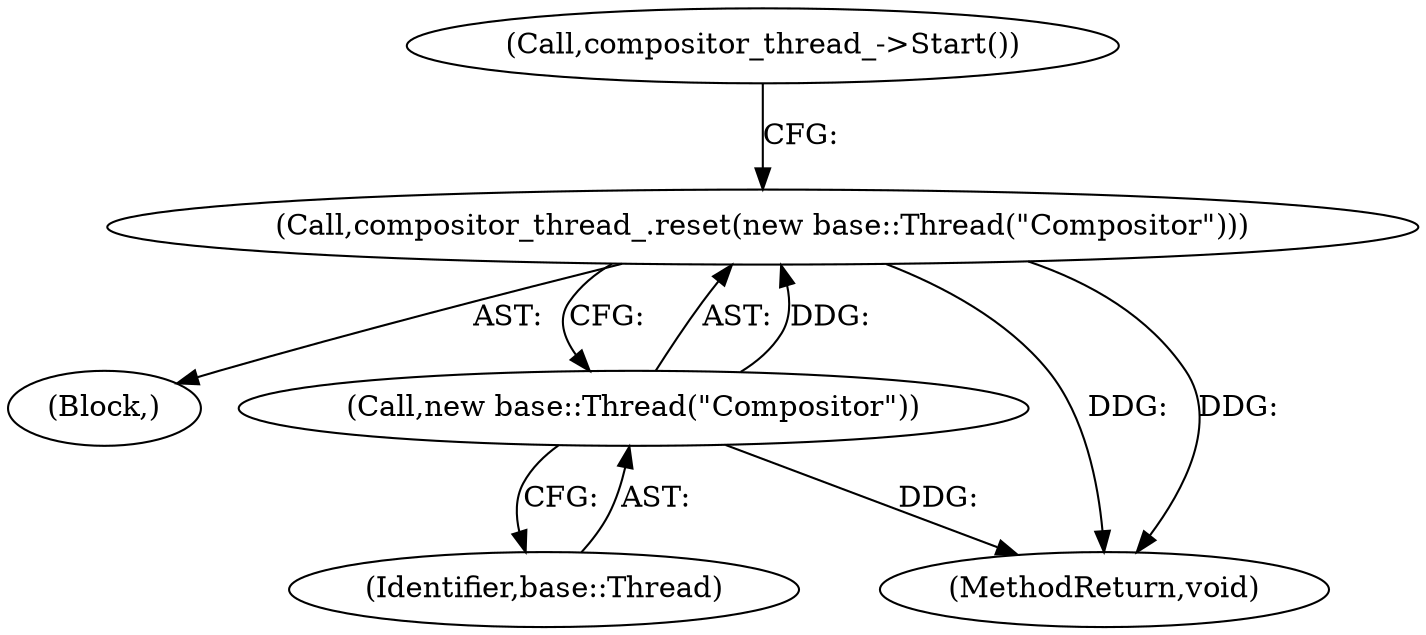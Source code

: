 digraph "0_Chrome_1810bb5cec9026c64fc34fbbb8fafd01263241d2@API" {
"1000147" [label="(Call,compositor_thread_.reset(new base::Thread(\"Compositor\")))"];
"1000148" [label="(Call,new base::Thread(\"Compositor\"))"];
"1000149" [label="(Identifier,base::Thread)"];
"1000146" [label="(Block,)"];
"1000147" [label="(Call,compositor_thread_.reset(new base::Thread(\"Compositor\")))"];
"1000261" [label="(MethodReturn,void)"];
"1000150" [label="(Call,compositor_thread_->Start())"];
"1000148" [label="(Call,new base::Thread(\"Compositor\"))"];
"1000147" -> "1000146"  [label="AST: "];
"1000147" -> "1000148"  [label="CFG: "];
"1000148" -> "1000147"  [label="AST: "];
"1000150" -> "1000147"  [label="CFG: "];
"1000147" -> "1000261"  [label="DDG: "];
"1000147" -> "1000261"  [label="DDG: "];
"1000148" -> "1000147"  [label="DDG: "];
"1000148" -> "1000149"  [label="CFG: "];
"1000149" -> "1000148"  [label="AST: "];
"1000148" -> "1000261"  [label="DDG: "];
}
